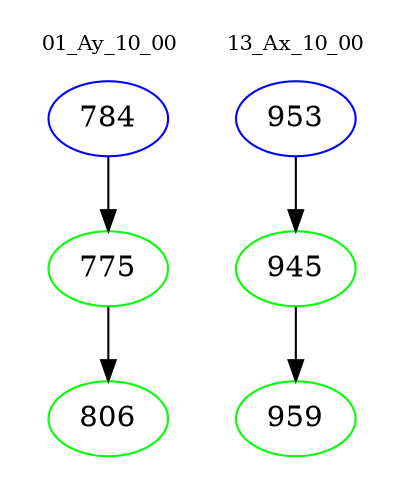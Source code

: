 digraph{
subgraph cluster_0 {
color = white
label = "01_Ay_10_00";
fontsize=10;
T0_784 [label="784", color="blue"]
T0_784 -> T0_775 [color="black"]
T0_775 [label="775", color="green"]
T0_775 -> T0_806 [color="black"]
T0_806 [label="806", color="green"]
}
subgraph cluster_1 {
color = white
label = "13_Ax_10_00";
fontsize=10;
T1_953 [label="953", color="blue"]
T1_953 -> T1_945 [color="black"]
T1_945 [label="945", color="green"]
T1_945 -> T1_959 [color="black"]
T1_959 [label="959", color="green"]
}
}
